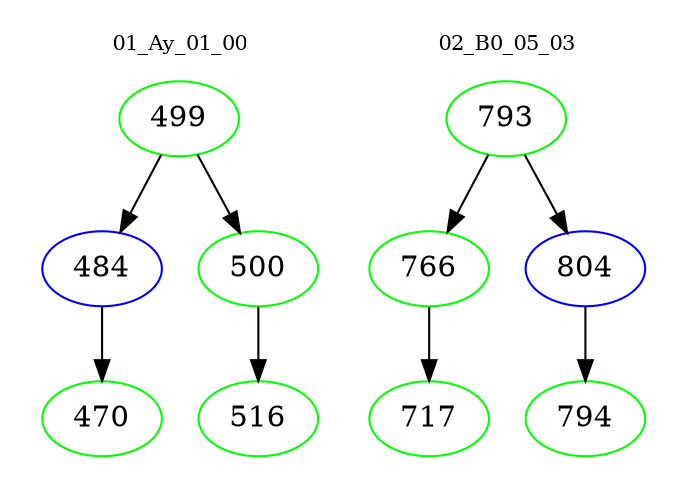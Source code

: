 digraph{
subgraph cluster_0 {
color = white
label = "01_Ay_01_00";
fontsize=10;
T0_499 [label="499", color="green"]
T0_499 -> T0_484 [color="black"]
T0_484 [label="484", color="blue"]
T0_484 -> T0_470 [color="black"]
T0_470 [label="470", color="green"]
T0_499 -> T0_500 [color="black"]
T0_500 [label="500", color="green"]
T0_500 -> T0_516 [color="black"]
T0_516 [label="516", color="green"]
}
subgraph cluster_1 {
color = white
label = "02_B0_05_03";
fontsize=10;
T1_793 [label="793", color="green"]
T1_793 -> T1_766 [color="black"]
T1_766 [label="766", color="green"]
T1_766 -> T1_717 [color="black"]
T1_717 [label="717", color="green"]
T1_793 -> T1_804 [color="black"]
T1_804 [label="804", color="blue"]
T1_804 -> T1_794 [color="black"]
T1_794 [label="794", color="green"]
}
}
